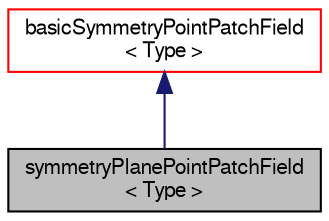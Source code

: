 digraph "symmetryPlanePointPatchField&lt; Type &gt;"
{
  bgcolor="transparent";
  edge [fontname="FreeSans",fontsize="10",labelfontname="FreeSans",labelfontsize="10"];
  node [fontname="FreeSans",fontsize="10",shape=record];
  Node3 [label="symmetryPlanePointPatchField\l\< Type \>",height=0.2,width=0.4,color="black", fillcolor="grey75", style="filled", fontcolor="black"];
  Node4 -> Node3 [dir="back",color="midnightblue",fontsize="10",style="solid",fontname="FreeSans"];
  Node4 [label="basicSymmetryPointPatchField\l\< Type \>",height=0.2,width=0.4,color="red",URL="$a26558.html",tooltip="A Symmetry boundary condition for pointField. "];
}
